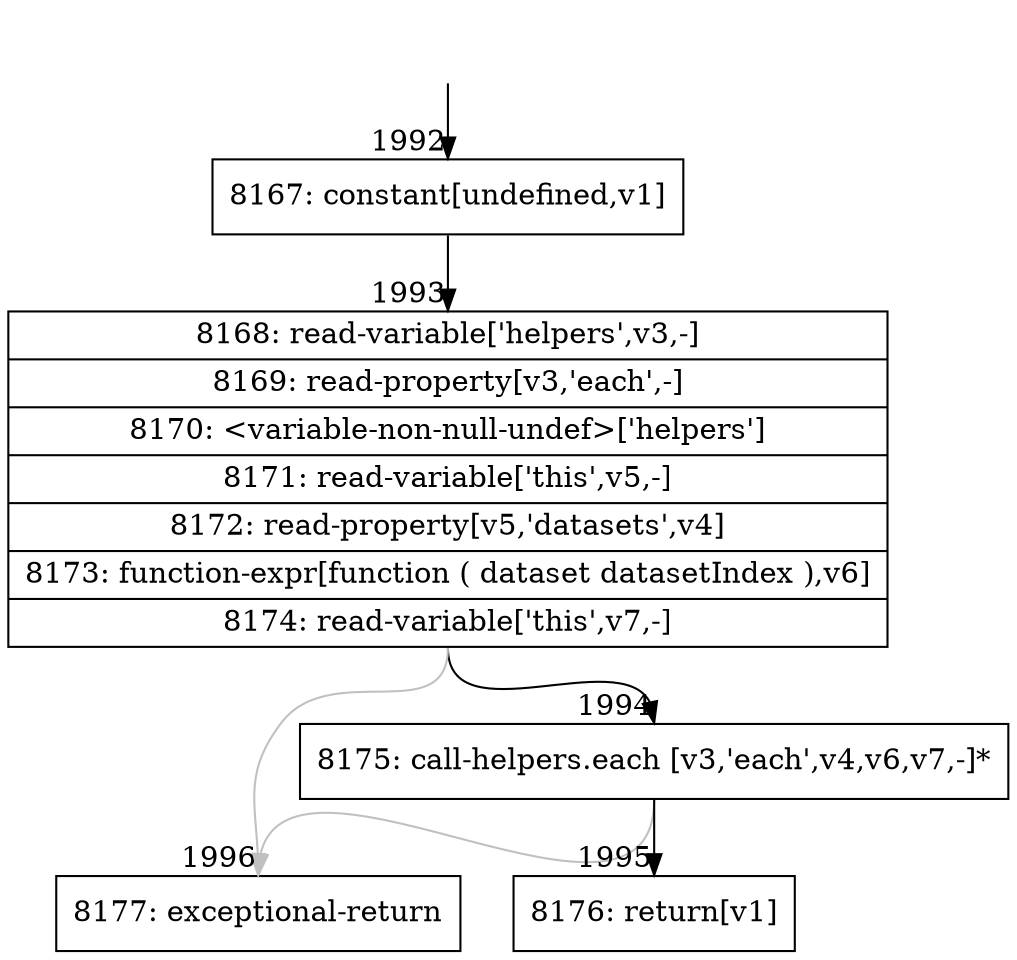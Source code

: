 digraph {
rankdir="TD"
BB_entry180[shape=none,label=""];
BB_entry180 -> BB1992 [tailport=s, headport=n, headlabel="    1992"]
BB1992 [shape=record label="{8167: constant[undefined,v1]}" ] 
BB1992 -> BB1993 [tailport=s, headport=n, headlabel="      1993"]
BB1993 [shape=record label="{8168: read-variable['helpers',v3,-]|8169: read-property[v3,'each',-]|8170: \<variable-non-null-undef\>['helpers']|8171: read-variable['this',v5,-]|8172: read-property[v5,'datasets',v4]|8173: function-expr[function ( dataset datasetIndex ),v6]|8174: read-variable['this',v7,-]}" ] 
BB1993 -> BB1994 [tailport=s, headport=n, headlabel="      1994"]
BB1993 -> BB1996 [tailport=s, headport=n, color=gray, headlabel="      1996"]
BB1994 [shape=record label="{8175: call-helpers.each [v3,'each',v4,v6,v7,-]*}" ] 
BB1994 -> BB1995 [tailport=s, headport=n, headlabel="      1995"]
BB1994 -> BB1996 [tailport=s, headport=n, color=gray]
BB1995 [shape=record label="{8176: return[v1]}" ] 
BB1996 [shape=record label="{8177: exceptional-return}" ] 
//#$~ 2179
}
